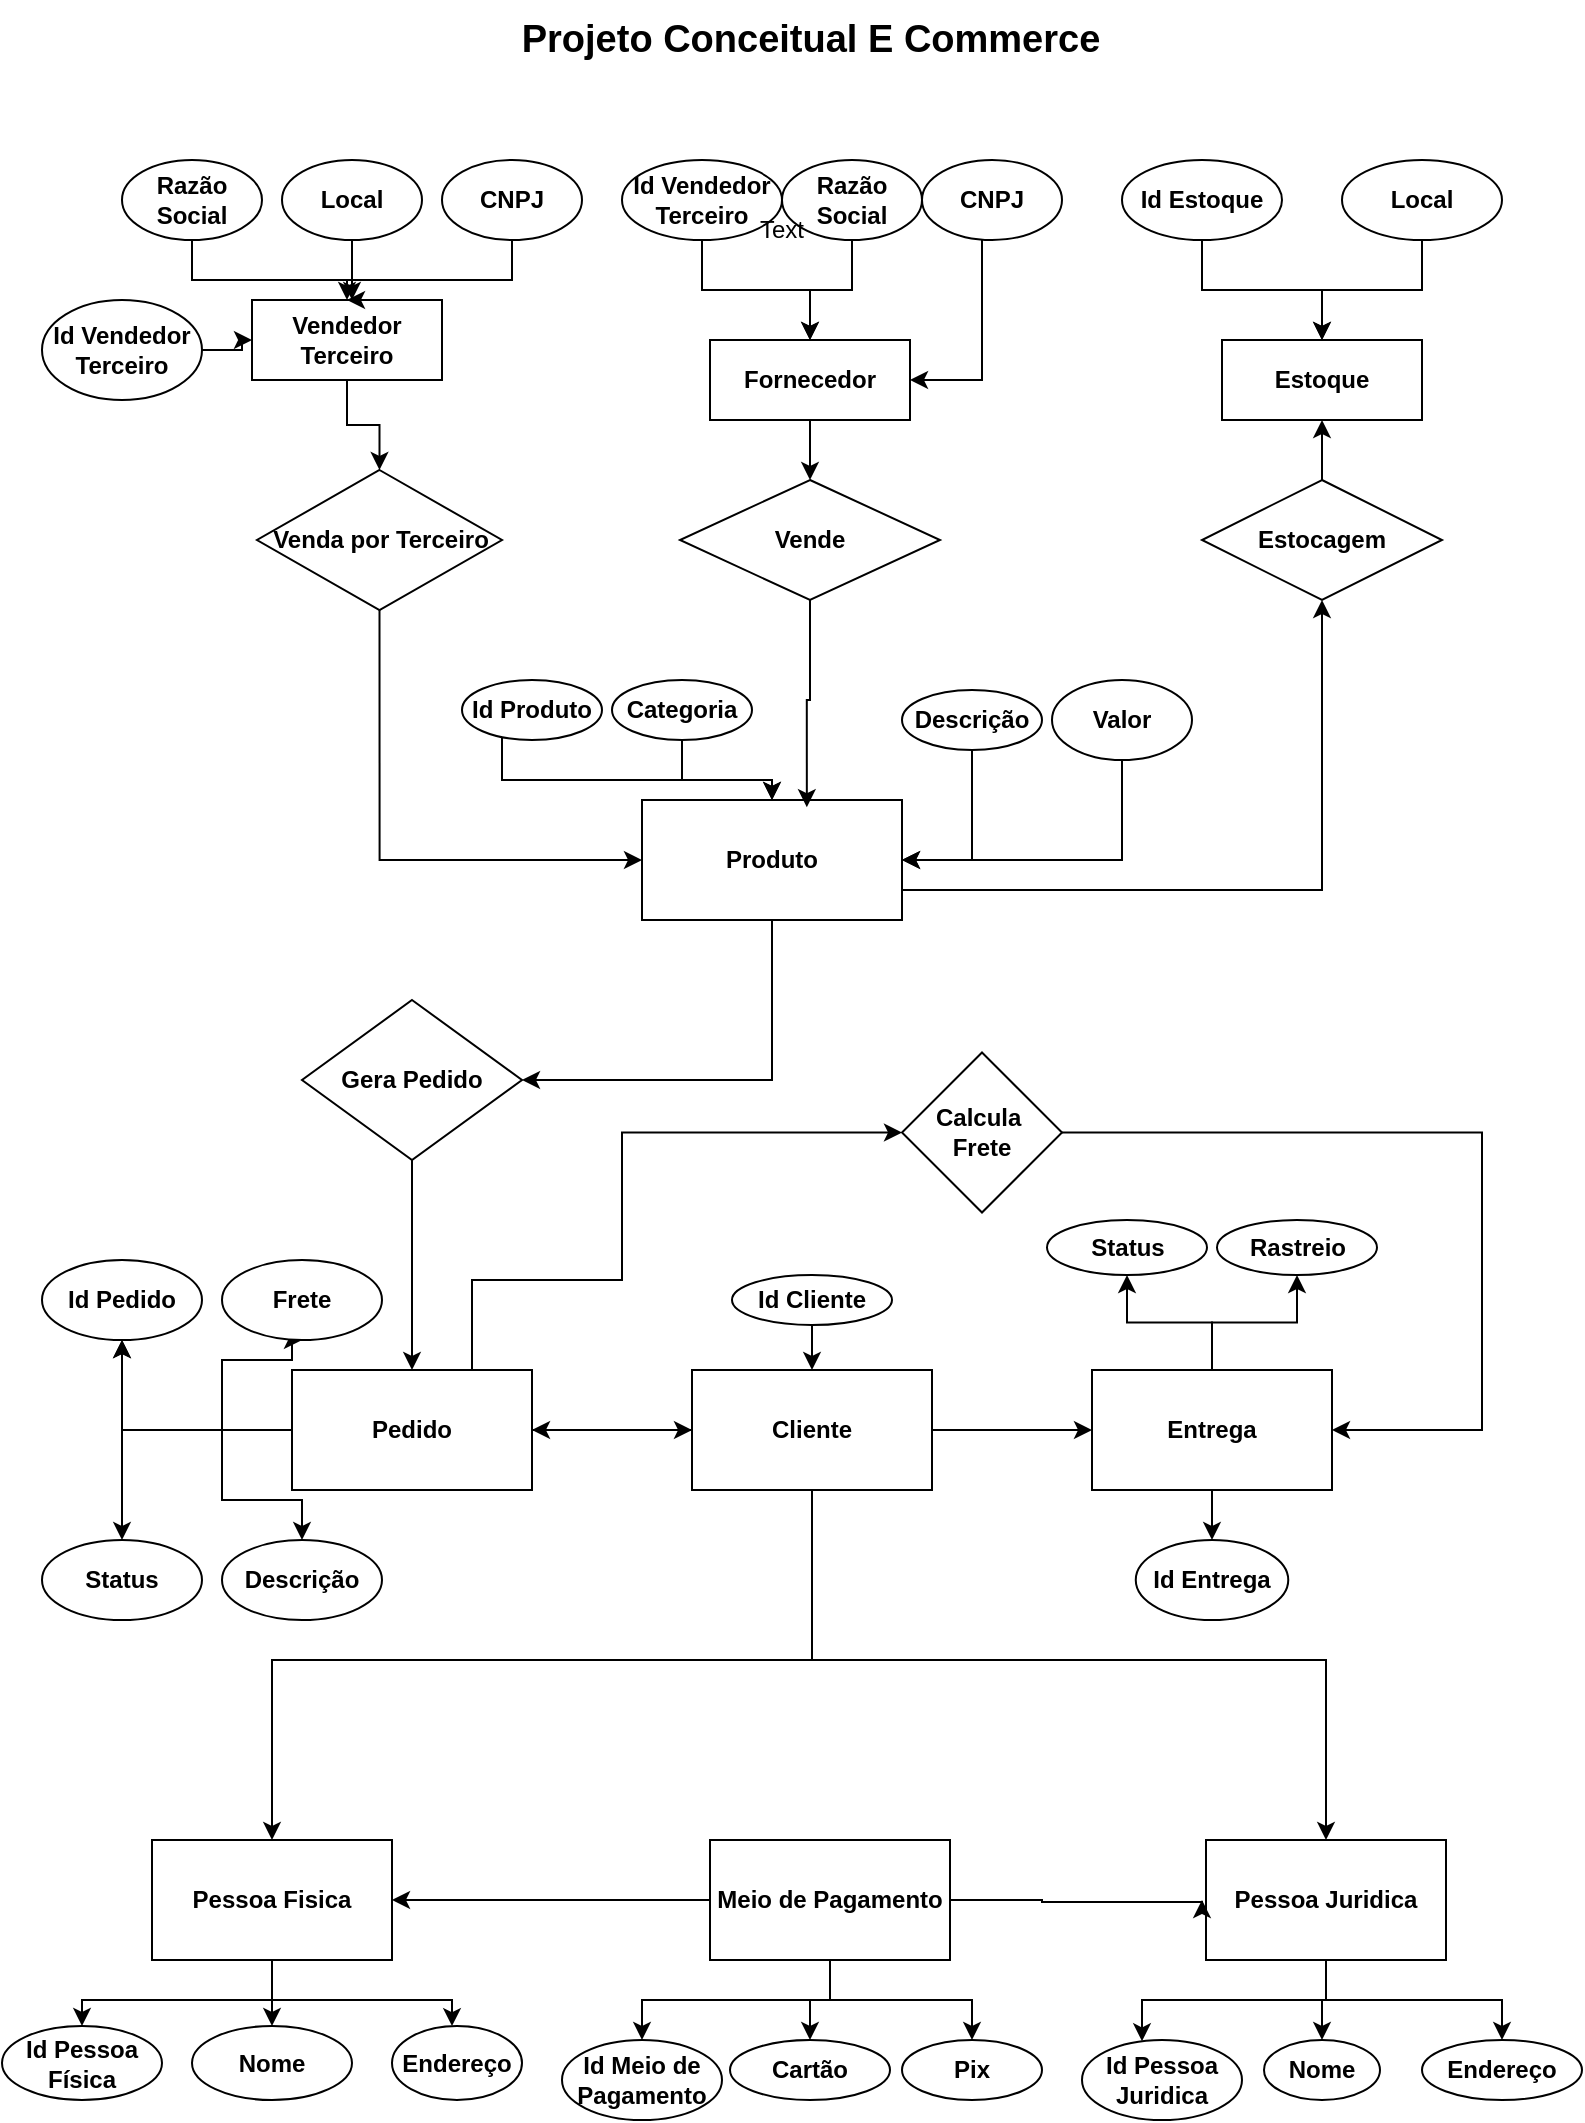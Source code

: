 <mxfile version="28.0.6">
  <diagram name="Página-1" id="JUSJkalxny0yvm6Zowmh">
    <mxGraphModel dx="1042" dy="658" grid="1" gridSize="10" guides="1" tooltips="1" connect="1" arrows="1" fold="1" page="1" pageScale="1" pageWidth="827" pageHeight="1169" math="0" shadow="0">
      <root>
        <mxCell id="0" />
        <mxCell id="1" parent="0" />
        <mxCell id="VsuFRudhNP4ZYefPX1qQ-18" value="" style="edgeStyle=orthogonalEdgeStyle;rounded=0;orthogonalLoop=1;jettySize=auto;html=1;fontStyle=1;fontFamily=Helvetica;" edge="1" parent="1" source="VsuFRudhNP4ZYefPX1qQ-1" target="VsuFRudhNP4ZYefPX1qQ-17">
          <mxGeometry relative="1" as="geometry" />
        </mxCell>
        <mxCell id="VsuFRudhNP4ZYefPX1qQ-1" value="Vendedor Terceiro" style="whiteSpace=wrap;html=1;align=center;fontStyle=1;fontFamily=Helvetica;" vertex="1" parent="1">
          <mxGeometry x="145" y="180" width="95" height="40" as="geometry" />
        </mxCell>
        <mxCell id="VsuFRudhNP4ZYefPX1qQ-9" value="" style="edgeStyle=orthogonalEdgeStyle;rounded=0;orthogonalLoop=1;jettySize=auto;html=1;fontStyle=1;fontFamily=Helvetica;" edge="1" parent="1" source="VsuFRudhNP4ZYefPX1qQ-2" target="VsuFRudhNP4ZYefPX1qQ-1">
          <mxGeometry relative="1" as="geometry">
            <Array as="points">
              <mxPoint x="115" y="170" />
              <mxPoint x="195" y="170" />
            </Array>
          </mxGeometry>
        </mxCell>
        <mxCell id="VsuFRudhNP4ZYefPX1qQ-2" value="Razão Social" style="ellipse;whiteSpace=wrap;html=1;align=center;fontStyle=1;fontFamily=Helvetica;" vertex="1" parent="1">
          <mxGeometry x="80" y="110" width="70" height="40" as="geometry" />
        </mxCell>
        <mxCell id="VsuFRudhNP4ZYefPX1qQ-10" value="" style="edgeStyle=orthogonalEdgeStyle;rounded=0;orthogonalLoop=1;jettySize=auto;html=1;fontStyle=1;fontFamily=Helvetica;" edge="1" parent="1" source="VsuFRudhNP4ZYefPX1qQ-4" target="VsuFRudhNP4ZYefPX1qQ-1">
          <mxGeometry relative="1" as="geometry" />
        </mxCell>
        <mxCell id="VsuFRudhNP4ZYefPX1qQ-4" value="Local" style="ellipse;whiteSpace=wrap;html=1;align=center;fontStyle=1;fontFamily=Helvetica;" vertex="1" parent="1">
          <mxGeometry x="160" y="110" width="70" height="40" as="geometry" />
        </mxCell>
        <mxCell id="VsuFRudhNP4ZYefPX1qQ-14" value="" style="edgeStyle=orthogonalEdgeStyle;rounded=0;orthogonalLoop=1;jettySize=auto;html=1;entryX=0.5;entryY=0;entryDx=0;entryDy=0;fontStyle=1;fontFamily=Helvetica;" edge="1" parent="1" source="VsuFRudhNP4ZYefPX1qQ-5" target="VsuFRudhNP4ZYefPX1qQ-1">
          <mxGeometry relative="1" as="geometry">
            <Array as="points">
              <mxPoint x="275" y="170" />
              <mxPoint x="195" y="170" />
            </Array>
          </mxGeometry>
        </mxCell>
        <mxCell id="VsuFRudhNP4ZYefPX1qQ-5" value="CNPJ" style="ellipse;whiteSpace=wrap;html=1;align=center;fontStyle=1;fontFamily=Helvetica;" vertex="1" parent="1">
          <mxGeometry x="240" y="110" width="70" height="40" as="geometry" />
        </mxCell>
        <mxCell id="VsuFRudhNP4ZYefPX1qQ-16" value="" style="edgeStyle=orthogonalEdgeStyle;rounded=0;orthogonalLoop=1;jettySize=auto;html=1;fontStyle=1;fontFamily=Helvetica;" edge="1" parent="1" source="VsuFRudhNP4ZYefPX1qQ-15" target="VsuFRudhNP4ZYefPX1qQ-1">
          <mxGeometry relative="1" as="geometry" />
        </mxCell>
        <mxCell id="VsuFRudhNP4ZYefPX1qQ-15" value="Id Vendedor Terceiro" style="ellipse;whiteSpace=wrap;html=1;align=center;fontStyle=1;fontFamily=Helvetica;" vertex="1" parent="1">
          <mxGeometry x="40" y="180" width="80" height="50" as="geometry" />
        </mxCell>
        <mxCell id="VsuFRudhNP4ZYefPX1qQ-31" value="" style="edgeStyle=orthogonalEdgeStyle;rounded=0;orthogonalLoop=1;jettySize=auto;html=1;entryX=0;entryY=0.5;entryDx=0;entryDy=0;exitX=0.5;exitY=1;exitDx=0;exitDy=0;fontStyle=1;fontFamily=Helvetica;" edge="1" parent="1" source="VsuFRudhNP4ZYefPX1qQ-17" target="VsuFRudhNP4ZYefPX1qQ-19">
          <mxGeometry relative="1" as="geometry">
            <mxPoint x="192.5" y="340" as="sourcePoint" />
            <Array as="points">
              <mxPoint x="209" y="460" />
            </Array>
          </mxGeometry>
        </mxCell>
        <mxCell id="VsuFRudhNP4ZYefPX1qQ-17" value="Venda por Terceiro" style="shape=rhombus;perimeter=rhombusPerimeter;whiteSpace=wrap;html=1;align=center;fontStyle=1;fontFamily=Helvetica;" vertex="1" parent="1">
          <mxGeometry x="147.5" y="265" width="122.5" height="70" as="geometry" />
        </mxCell>
        <mxCell id="VsuFRudhNP4ZYefPX1qQ-63" value="" style="edgeStyle=orthogonalEdgeStyle;rounded=0;orthogonalLoop=1;jettySize=auto;html=1;exitX=0.5;exitY=1;exitDx=0;exitDy=0;entryX=1;entryY=0.5;entryDx=0;entryDy=0;" edge="1" parent="1" source="VsuFRudhNP4ZYefPX1qQ-19" target="VsuFRudhNP4ZYefPX1qQ-62">
          <mxGeometry relative="1" as="geometry">
            <Array as="points">
              <mxPoint x="405" y="570" />
            </Array>
          </mxGeometry>
        </mxCell>
        <mxCell id="VsuFRudhNP4ZYefPX1qQ-143" value="" style="edgeStyle=orthogonalEdgeStyle;rounded=0;orthogonalLoop=1;jettySize=auto;html=1;exitX=1;exitY=0.75;exitDx=0;exitDy=0;entryX=0.5;entryY=1;entryDx=0;entryDy=0;" edge="1" parent="1" source="VsuFRudhNP4ZYefPX1qQ-19" target="VsuFRudhNP4ZYefPX1qQ-46">
          <mxGeometry relative="1" as="geometry">
            <mxPoint x="622.5" y="480" as="targetPoint" />
          </mxGeometry>
        </mxCell>
        <mxCell id="VsuFRudhNP4ZYefPX1qQ-19" value="Produto" style="whiteSpace=wrap;html=1;align=center;fontStyle=1;fontFamily=Helvetica;" vertex="1" parent="1">
          <mxGeometry x="340" y="430" width="130" height="60" as="geometry" />
        </mxCell>
        <mxCell id="VsuFRudhNP4ZYefPX1qQ-28" value="" style="edgeStyle=orthogonalEdgeStyle;rounded=0;orthogonalLoop=1;jettySize=auto;html=1;entryX=0.5;entryY=0;entryDx=0;entryDy=0;fontStyle=1;fontFamily=Helvetica;" edge="1" parent="1" source="VsuFRudhNP4ZYefPX1qQ-20" target="VsuFRudhNP4ZYefPX1qQ-19">
          <mxGeometry relative="1" as="geometry">
            <Array as="points">
              <mxPoint x="270" y="420" />
              <mxPoint x="405" y="420" />
            </Array>
          </mxGeometry>
        </mxCell>
        <mxCell id="VsuFRudhNP4ZYefPX1qQ-20" value="Id Produto" style="ellipse;whiteSpace=wrap;html=1;align=center;fontStyle=1;fontFamily=Helvetica;" vertex="1" parent="1">
          <mxGeometry x="250" y="370" width="70" height="30" as="geometry" />
        </mxCell>
        <mxCell id="VsuFRudhNP4ZYefPX1qQ-27" value="" style="edgeStyle=orthogonalEdgeStyle;rounded=0;orthogonalLoop=1;jettySize=auto;html=1;fontStyle=1;fontFamily=Helvetica;" edge="1" parent="1" source="VsuFRudhNP4ZYefPX1qQ-21" target="VsuFRudhNP4ZYefPX1qQ-19">
          <mxGeometry relative="1" as="geometry" />
        </mxCell>
        <mxCell id="VsuFRudhNP4ZYefPX1qQ-21" value="Categoria" style="ellipse;whiteSpace=wrap;html=1;align=center;fontStyle=1;fontFamily=Helvetica;" vertex="1" parent="1">
          <mxGeometry x="325" y="370" width="70" height="30" as="geometry" />
        </mxCell>
        <mxCell id="VsuFRudhNP4ZYefPX1qQ-26" value="" style="edgeStyle=orthogonalEdgeStyle;rounded=0;orthogonalLoop=1;jettySize=auto;html=1;entryX=1;entryY=0.5;entryDx=0;entryDy=0;fontStyle=1;fontFamily=Helvetica;" edge="1" parent="1" source="VsuFRudhNP4ZYefPX1qQ-22" target="VsuFRudhNP4ZYefPX1qQ-19">
          <mxGeometry relative="1" as="geometry" />
        </mxCell>
        <mxCell id="VsuFRudhNP4ZYefPX1qQ-22" value="Descrição" style="ellipse;whiteSpace=wrap;html=1;align=center;fontStyle=1;fontFamily=Helvetica;" vertex="1" parent="1">
          <mxGeometry x="470" y="375" width="70" height="30" as="geometry" />
        </mxCell>
        <mxCell id="VsuFRudhNP4ZYefPX1qQ-24" value="" style="edgeStyle=orthogonalEdgeStyle;rounded=0;orthogonalLoop=1;jettySize=auto;html=1;fontStyle=1;fontFamily=Helvetica;entryX=1;entryY=0.5;entryDx=0;entryDy=0;" edge="1" parent="1" source="VsuFRudhNP4ZYefPX1qQ-23" target="VsuFRudhNP4ZYefPX1qQ-19">
          <mxGeometry relative="1" as="geometry">
            <Array as="points">
              <mxPoint x="580" y="460" />
            </Array>
          </mxGeometry>
        </mxCell>
        <mxCell id="VsuFRudhNP4ZYefPX1qQ-23" value="Valor" style="ellipse;whiteSpace=wrap;html=1;align=center;fontStyle=1;fontFamily=Helvetica;" vertex="1" parent="1">
          <mxGeometry x="545" y="370" width="70" height="40" as="geometry" />
        </mxCell>
        <mxCell id="VsuFRudhNP4ZYefPX1qQ-44" value="" style="edgeStyle=orthogonalEdgeStyle;rounded=0;orthogonalLoop=1;jettySize=auto;html=1;fontStyle=1;fontFamily=Helvetica;" edge="1" parent="1" source="VsuFRudhNP4ZYefPX1qQ-34" target="VsuFRudhNP4ZYefPX1qQ-42">
          <mxGeometry relative="1" as="geometry" />
        </mxCell>
        <mxCell id="VsuFRudhNP4ZYefPX1qQ-34" value="Fornecedor" style="whiteSpace=wrap;html=1;align=center;fontStyle=1;fontFamily=Helvetica;" vertex="1" parent="1">
          <mxGeometry x="374" y="200" width="100" height="40" as="geometry" />
        </mxCell>
        <mxCell id="VsuFRudhNP4ZYefPX1qQ-39" value="" style="edgeStyle=orthogonalEdgeStyle;rounded=0;orthogonalLoop=1;jettySize=auto;html=1;fontStyle=1;fontFamily=Helvetica;" edge="1" parent="1" source="VsuFRudhNP4ZYefPX1qQ-35" target="VsuFRudhNP4ZYefPX1qQ-34">
          <mxGeometry relative="1" as="geometry" />
        </mxCell>
        <mxCell id="VsuFRudhNP4ZYefPX1qQ-35" value="Razão Social" style="ellipse;whiteSpace=wrap;html=1;align=center;fontStyle=1;fontFamily=Helvetica;" vertex="1" parent="1">
          <mxGeometry x="410" y="110" width="70" height="40" as="geometry" />
        </mxCell>
        <mxCell id="VsuFRudhNP4ZYefPX1qQ-41" value="" style="edgeStyle=orthogonalEdgeStyle;rounded=0;orthogonalLoop=1;jettySize=auto;html=1;entryX=1;entryY=0.5;entryDx=0;entryDy=0;fontStyle=1;fontFamily=Helvetica;" edge="1" parent="1" source="VsuFRudhNP4ZYefPX1qQ-36" target="VsuFRudhNP4ZYefPX1qQ-34">
          <mxGeometry relative="1" as="geometry">
            <Array as="points">
              <mxPoint x="510" y="220" />
            </Array>
          </mxGeometry>
        </mxCell>
        <mxCell id="VsuFRudhNP4ZYefPX1qQ-36" value="CNPJ" style="ellipse;whiteSpace=wrap;html=1;align=center;fontStyle=1;fontFamily=Helvetica;" vertex="1" parent="1">
          <mxGeometry x="480" y="110" width="70" height="40" as="geometry" />
        </mxCell>
        <mxCell id="VsuFRudhNP4ZYefPX1qQ-38" value="" style="edgeStyle=orthogonalEdgeStyle;rounded=0;orthogonalLoop=1;jettySize=auto;html=1;fontStyle=1;fontFamily=Helvetica;" edge="1" parent="1" source="VsuFRudhNP4ZYefPX1qQ-37" target="VsuFRudhNP4ZYefPX1qQ-34">
          <mxGeometry relative="1" as="geometry" />
        </mxCell>
        <mxCell id="VsuFRudhNP4ZYefPX1qQ-37" value="Id Vendedor Terceiro" style="ellipse;whiteSpace=wrap;html=1;align=center;fontStyle=1;fontFamily=Helvetica;" vertex="1" parent="1">
          <mxGeometry x="330" y="110" width="80" height="40" as="geometry" />
        </mxCell>
        <mxCell id="VsuFRudhNP4ZYefPX1qQ-43" value="" style="edgeStyle=orthogonalEdgeStyle;rounded=0;orthogonalLoop=1;jettySize=auto;html=1;fontStyle=1;fontFamily=Helvetica;entryX=0.634;entryY=0.06;entryDx=0;entryDy=0;entryPerimeter=0;" edge="1" parent="1" source="VsuFRudhNP4ZYefPX1qQ-42" target="VsuFRudhNP4ZYefPX1qQ-19">
          <mxGeometry relative="1" as="geometry">
            <mxPoint x="420" y="430" as="targetPoint" />
          </mxGeometry>
        </mxCell>
        <mxCell id="VsuFRudhNP4ZYefPX1qQ-42" value="Vende" style="shape=rhombus;perimeter=rhombusPerimeter;whiteSpace=wrap;html=1;align=center;fontStyle=1;fontFamily=Helvetica;" vertex="1" parent="1">
          <mxGeometry x="359" y="270" width="130" height="60" as="geometry" />
        </mxCell>
        <mxCell id="VsuFRudhNP4ZYefPX1qQ-51" value="" style="edgeStyle=orthogonalEdgeStyle;rounded=0;orthogonalLoop=1;jettySize=auto;html=1;" edge="1" parent="1" source="VsuFRudhNP4ZYefPX1qQ-46" target="VsuFRudhNP4ZYefPX1qQ-47">
          <mxGeometry relative="1" as="geometry" />
        </mxCell>
        <mxCell id="VsuFRudhNP4ZYefPX1qQ-46" value="Estocagem" style="shape=rhombus;perimeter=rhombusPerimeter;whiteSpace=wrap;html=1;align=center;fontStyle=1;fontFamily=Helvetica;" vertex="1" parent="1">
          <mxGeometry x="620" y="270" width="120" height="60" as="geometry" />
        </mxCell>
        <mxCell id="VsuFRudhNP4ZYefPX1qQ-47" value="Estoque" style="whiteSpace=wrap;html=1;align=center;fontStyle=1;fontFamily=Helvetica;" vertex="1" parent="1">
          <mxGeometry x="630" y="200" width="100" height="40" as="geometry" />
        </mxCell>
        <mxCell id="VsuFRudhNP4ZYefPX1qQ-52" value="" style="edgeStyle=orthogonalEdgeStyle;rounded=0;orthogonalLoop=1;jettySize=auto;html=1;" edge="1" parent="1" source="VsuFRudhNP4ZYefPX1qQ-48" target="VsuFRudhNP4ZYefPX1qQ-47">
          <mxGeometry relative="1" as="geometry" />
        </mxCell>
        <mxCell id="VsuFRudhNP4ZYefPX1qQ-48" value="Id Estoque" style="ellipse;whiteSpace=wrap;html=1;align=center;fontStyle=1;fontFamily=Helvetica;" vertex="1" parent="1">
          <mxGeometry x="580" y="110" width="80" height="40" as="geometry" />
        </mxCell>
        <mxCell id="VsuFRudhNP4ZYefPX1qQ-53" value="" style="edgeStyle=orthogonalEdgeStyle;rounded=0;orthogonalLoop=1;jettySize=auto;html=1;" edge="1" parent="1" source="VsuFRudhNP4ZYefPX1qQ-49" target="VsuFRudhNP4ZYefPX1qQ-47">
          <mxGeometry relative="1" as="geometry" />
        </mxCell>
        <mxCell id="VsuFRudhNP4ZYefPX1qQ-49" value="Local" style="ellipse;whiteSpace=wrap;html=1;align=center;fontStyle=1;fontFamily=Helvetica;" vertex="1" parent="1">
          <mxGeometry x="690" y="110" width="80" height="40" as="geometry" />
        </mxCell>
        <mxCell id="VsuFRudhNP4ZYefPX1qQ-57" value="Text" style="text;html=1;align=center;verticalAlign=middle;whiteSpace=wrap;rounded=0;" vertex="1" parent="1">
          <mxGeometry x="380" y="130" width="60" height="30" as="geometry" />
        </mxCell>
        <mxCell id="VsuFRudhNP4ZYefPX1qQ-58" value="Projeto Conceitual E Commerce" style="text;html=1;align=center;verticalAlign=middle;resizable=0;points=[];autosize=1;strokeColor=none;fillColor=none;fontStyle=1;fontSize=19;" vertex="1" parent="1">
          <mxGeometry x="279" y="30" width="290" height="40" as="geometry" />
        </mxCell>
        <mxCell id="VsuFRudhNP4ZYefPX1qQ-66" value="" style="edgeStyle=orthogonalEdgeStyle;rounded=0;orthogonalLoop=1;jettySize=auto;html=1;" edge="1" parent="1" source="VsuFRudhNP4ZYefPX1qQ-62" target="VsuFRudhNP4ZYefPX1qQ-65">
          <mxGeometry relative="1" as="geometry" />
        </mxCell>
        <mxCell id="VsuFRudhNP4ZYefPX1qQ-62" value="Gera Pedido" style="rhombus;whiteSpace=wrap;html=1;fontStyle=1;" vertex="1" parent="1">
          <mxGeometry x="170" y="530" width="110" height="80" as="geometry" />
        </mxCell>
        <mxCell id="VsuFRudhNP4ZYefPX1qQ-68" value="" style="edgeStyle=orthogonalEdgeStyle;rounded=0;orthogonalLoop=1;jettySize=auto;html=1;" edge="1" parent="1" source="VsuFRudhNP4ZYefPX1qQ-65" target="VsuFRudhNP4ZYefPX1qQ-67">
          <mxGeometry relative="1" as="geometry" />
        </mxCell>
        <mxCell id="VsuFRudhNP4ZYefPX1qQ-69" value="" style="edgeStyle=orthogonalEdgeStyle;rounded=0;orthogonalLoop=1;jettySize=auto;html=1;" edge="1" parent="1" source="VsuFRudhNP4ZYefPX1qQ-65" target="VsuFRudhNP4ZYefPX1qQ-67">
          <mxGeometry relative="1" as="geometry" />
        </mxCell>
        <mxCell id="VsuFRudhNP4ZYefPX1qQ-71" value="" style="edgeStyle=orthogonalEdgeStyle;rounded=0;orthogonalLoop=1;jettySize=auto;html=1;" edge="1" parent="1" source="VsuFRudhNP4ZYefPX1qQ-65" target="VsuFRudhNP4ZYefPX1qQ-70">
          <mxGeometry relative="1" as="geometry" />
        </mxCell>
        <mxCell id="VsuFRudhNP4ZYefPX1qQ-76" value="" style="edgeStyle=orthogonalEdgeStyle;rounded=0;orthogonalLoop=1;jettySize=auto;html=1;exitX=0;exitY=0.5;exitDx=0;exitDy=0;entryX=0.5;entryY=1;entryDx=0;entryDy=0;" edge="1" parent="1" source="VsuFRudhNP4ZYefPX1qQ-65" target="VsuFRudhNP4ZYefPX1qQ-75">
          <mxGeometry relative="1" as="geometry">
            <Array as="points">
              <mxPoint x="130" y="745" />
              <mxPoint x="130" y="710" />
              <mxPoint x="165" y="710" />
            </Array>
          </mxGeometry>
        </mxCell>
        <mxCell id="VsuFRudhNP4ZYefPX1qQ-134" value="" style="edgeStyle=orthogonalEdgeStyle;rounded=0;orthogonalLoop=1;jettySize=auto;html=1;" edge="1" parent="1" source="VsuFRudhNP4ZYefPX1qQ-65" target="VsuFRudhNP4ZYefPX1qQ-77">
          <mxGeometry relative="1" as="geometry" />
        </mxCell>
        <mxCell id="VsuFRudhNP4ZYefPX1qQ-135" value="" style="edgeStyle=orthogonalEdgeStyle;rounded=0;orthogonalLoop=1;jettySize=auto;html=1;" edge="1" parent="1" source="VsuFRudhNP4ZYefPX1qQ-65" target="VsuFRudhNP4ZYefPX1qQ-72">
          <mxGeometry relative="1" as="geometry">
            <Array as="points">
              <mxPoint x="130" y="745" />
              <mxPoint x="130" y="780" />
              <mxPoint x="170" y="780" />
            </Array>
          </mxGeometry>
        </mxCell>
        <mxCell id="VsuFRudhNP4ZYefPX1qQ-137" value="" style="edgeStyle=orthogonalEdgeStyle;rounded=0;orthogonalLoop=1;jettySize=auto;html=1;entryX=0;entryY=0.5;entryDx=0;entryDy=0;exitX=0.75;exitY=0;exitDx=0;exitDy=0;" edge="1" parent="1" source="VsuFRudhNP4ZYefPX1qQ-65" target="VsuFRudhNP4ZYefPX1qQ-136">
          <mxGeometry relative="1" as="geometry">
            <mxPoint x="295" y="751.25" as="sourcePoint" />
            <Array as="points">
              <mxPoint x="255" y="670" />
              <mxPoint x="330" y="670" />
              <mxPoint x="330" y="596" />
            </Array>
          </mxGeometry>
        </mxCell>
        <mxCell id="VsuFRudhNP4ZYefPX1qQ-65" value="Pedido" style="whiteSpace=wrap;html=1;fontStyle=1;" vertex="1" parent="1">
          <mxGeometry x="165" y="715" width="120" height="60" as="geometry" />
        </mxCell>
        <mxCell id="VsuFRudhNP4ZYefPX1qQ-67" value="Id Pedido" style="ellipse;whiteSpace=wrap;html=1;fontStyle=1;" vertex="1" parent="1">
          <mxGeometry x="40" y="660" width="80" height="40" as="geometry" />
        </mxCell>
        <mxCell id="VsuFRudhNP4ZYefPX1qQ-70" value="Status" style="ellipse;whiteSpace=wrap;html=1;fontStyle=1;" vertex="1" parent="1">
          <mxGeometry x="40" y="800" width="80" height="40" as="geometry" />
        </mxCell>
        <mxCell id="VsuFRudhNP4ZYefPX1qQ-72" value="Descrição" style="ellipse;whiteSpace=wrap;html=1;fontStyle=1;" vertex="1" parent="1">
          <mxGeometry x="130" y="800" width="80" height="40" as="geometry" />
        </mxCell>
        <mxCell id="VsuFRudhNP4ZYefPX1qQ-75" value="Frete" style="ellipse;whiteSpace=wrap;html=1;fontStyle=1;" vertex="1" parent="1">
          <mxGeometry x="130" y="660" width="80" height="40" as="geometry" />
        </mxCell>
        <mxCell id="VsuFRudhNP4ZYefPX1qQ-79" value="" style="edgeStyle=orthogonalEdgeStyle;rounded=0;orthogonalLoop=1;jettySize=auto;html=1;" edge="1" parent="1" source="VsuFRudhNP4ZYefPX1qQ-77" target="VsuFRudhNP4ZYefPX1qQ-65">
          <mxGeometry relative="1" as="geometry" />
        </mxCell>
        <mxCell id="VsuFRudhNP4ZYefPX1qQ-81" value="" style="edgeStyle=orthogonalEdgeStyle;rounded=0;orthogonalLoop=1;jettySize=auto;html=1;entryX=0.5;entryY=0;entryDx=0;entryDy=0;" edge="1" parent="1" source="VsuFRudhNP4ZYefPX1qQ-77" target="VsuFRudhNP4ZYefPX1qQ-80">
          <mxGeometry relative="1" as="geometry">
            <Array as="points">
              <mxPoint x="425" y="860" />
              <mxPoint x="155" y="860" />
            </Array>
          </mxGeometry>
        </mxCell>
        <mxCell id="VsuFRudhNP4ZYefPX1qQ-86" value="" style="edgeStyle=orthogonalEdgeStyle;rounded=0;orthogonalLoop=1;jettySize=auto;html=1;entryX=0.5;entryY=0;entryDx=0;entryDy=0;" edge="1" parent="1" source="VsuFRudhNP4ZYefPX1qQ-77" target="VsuFRudhNP4ZYefPX1qQ-97">
          <mxGeometry relative="1" as="geometry">
            <mxPoint x="620" y="910" as="targetPoint" />
            <Array as="points">
              <mxPoint x="425" y="860" />
              <mxPoint x="682" y="860" />
            </Array>
          </mxGeometry>
        </mxCell>
        <mxCell id="VsuFRudhNP4ZYefPX1qQ-125" value="" style="edgeStyle=orthogonalEdgeStyle;rounded=0;orthogonalLoop=1;jettySize=auto;html=1;" edge="1" parent="1" source="VsuFRudhNP4ZYefPX1qQ-77" target="VsuFRudhNP4ZYefPX1qQ-124">
          <mxGeometry relative="1" as="geometry" />
        </mxCell>
        <mxCell id="VsuFRudhNP4ZYefPX1qQ-77" value="Cliente" style="whiteSpace=wrap;html=1;fontStyle=1;" vertex="1" parent="1">
          <mxGeometry x="365" y="715" width="120" height="60" as="geometry" />
        </mxCell>
        <mxCell id="VsuFRudhNP4ZYefPX1qQ-88" value="" style="edgeStyle=orthogonalEdgeStyle;rounded=0;orthogonalLoop=1;jettySize=auto;html=1;" edge="1" parent="1" source="VsuFRudhNP4ZYefPX1qQ-80" target="VsuFRudhNP4ZYefPX1qQ-87">
          <mxGeometry relative="1" as="geometry">
            <Array as="points">
              <mxPoint x="155" y="1030" />
              <mxPoint x="60" y="1030" />
            </Array>
          </mxGeometry>
        </mxCell>
        <mxCell id="VsuFRudhNP4ZYefPX1qQ-90" value="" style="edgeStyle=orthogonalEdgeStyle;rounded=0;orthogonalLoop=1;jettySize=auto;html=1;" edge="1" parent="1" source="VsuFRudhNP4ZYefPX1qQ-80" target="VsuFRudhNP4ZYefPX1qQ-89">
          <mxGeometry relative="1" as="geometry" />
        </mxCell>
        <mxCell id="VsuFRudhNP4ZYefPX1qQ-92" value="" style="edgeStyle=orthogonalEdgeStyle;rounded=0;orthogonalLoop=1;jettySize=auto;html=1;" edge="1" parent="1" source="VsuFRudhNP4ZYefPX1qQ-80" target="VsuFRudhNP4ZYefPX1qQ-91">
          <mxGeometry relative="1" as="geometry">
            <Array as="points">
              <mxPoint x="155" y="1030" />
              <mxPoint x="245" y="1030" />
            </Array>
          </mxGeometry>
        </mxCell>
        <mxCell id="VsuFRudhNP4ZYefPX1qQ-80" value="Pessoa Fisica" style="whiteSpace=wrap;html=1;fontStyle=1;" vertex="1" parent="1">
          <mxGeometry x="95" y="950" width="120" height="60" as="geometry" />
        </mxCell>
        <mxCell id="VsuFRudhNP4ZYefPX1qQ-84" value="" style="edgeStyle=orthogonalEdgeStyle;rounded=0;orthogonalLoop=1;jettySize=auto;html=1;" edge="1" parent="1" source="VsuFRudhNP4ZYefPX1qQ-82" target="VsuFRudhNP4ZYefPX1qQ-77">
          <mxGeometry relative="1" as="geometry" />
        </mxCell>
        <mxCell id="VsuFRudhNP4ZYefPX1qQ-82" value="Id Cliente" style="ellipse;whiteSpace=wrap;html=1;fontStyle=1;" vertex="1" parent="1">
          <mxGeometry x="385" y="667.5" width="80" height="25" as="geometry" />
        </mxCell>
        <mxCell id="VsuFRudhNP4ZYefPX1qQ-87" value="Id Pessoa Física" style="ellipse;whiteSpace=wrap;html=1;fontStyle=1;" vertex="1" parent="1">
          <mxGeometry x="20" y="1043" width="80" height="37" as="geometry" />
        </mxCell>
        <mxCell id="VsuFRudhNP4ZYefPX1qQ-89" value="Nome" style="ellipse;whiteSpace=wrap;html=1;fontStyle=1;" vertex="1" parent="1">
          <mxGeometry x="115" y="1043" width="80" height="37" as="geometry" />
        </mxCell>
        <mxCell id="VsuFRudhNP4ZYefPX1qQ-91" value="Endereço" style="ellipse;whiteSpace=wrap;html=1;fontStyle=1;" vertex="1" parent="1">
          <mxGeometry x="215" y="1043" width="65" height="37" as="geometry" />
        </mxCell>
        <mxCell id="VsuFRudhNP4ZYefPX1qQ-101" value="" style="edgeStyle=orthogonalEdgeStyle;rounded=0;orthogonalLoop=1;jettySize=auto;html=1;" edge="1" parent="1" source="VsuFRudhNP4ZYefPX1qQ-97" target="VsuFRudhNP4ZYefPX1qQ-99">
          <mxGeometry relative="1" as="geometry" />
        </mxCell>
        <mxCell id="VsuFRudhNP4ZYefPX1qQ-105" value="" style="edgeStyle=orthogonalEdgeStyle;rounded=0;orthogonalLoop=1;jettySize=auto;html=1;" edge="1" parent="1" source="VsuFRudhNP4ZYefPX1qQ-97" target="VsuFRudhNP4ZYefPX1qQ-104">
          <mxGeometry relative="1" as="geometry">
            <Array as="points">
              <mxPoint x="682" y="1030" />
              <mxPoint x="590" y="1030" />
            </Array>
          </mxGeometry>
        </mxCell>
        <mxCell id="VsuFRudhNP4ZYefPX1qQ-107" value="" style="edgeStyle=orthogonalEdgeStyle;rounded=0;orthogonalLoop=1;jettySize=auto;html=1;" edge="1" parent="1" source="VsuFRudhNP4ZYefPX1qQ-97" target="VsuFRudhNP4ZYefPX1qQ-106">
          <mxGeometry relative="1" as="geometry">
            <Array as="points">
              <mxPoint x="682" y="1030" />
              <mxPoint x="770" y="1030" />
            </Array>
          </mxGeometry>
        </mxCell>
        <mxCell id="VsuFRudhNP4ZYefPX1qQ-97" value="Pessoa Juridica" style="whiteSpace=wrap;html=1;fontStyle=1;" vertex="1" parent="1">
          <mxGeometry x="622" y="950" width="120" height="60" as="geometry" />
        </mxCell>
        <mxCell id="VsuFRudhNP4ZYefPX1qQ-99" value="Nome" style="ellipse;whiteSpace=wrap;html=1;fontStyle=1;" vertex="1" parent="1">
          <mxGeometry x="651" y="1050" width="58" height="30" as="geometry" />
        </mxCell>
        <mxCell id="VsuFRudhNP4ZYefPX1qQ-104" value="Id Pessoa Juridica" style="ellipse;whiteSpace=wrap;html=1;fontStyle=1;" vertex="1" parent="1">
          <mxGeometry x="560" y="1050" width="80" height="40" as="geometry" />
        </mxCell>
        <mxCell id="VsuFRudhNP4ZYefPX1qQ-106" value="Endereço" style="ellipse;whiteSpace=wrap;html=1;fontStyle=1;" vertex="1" parent="1">
          <mxGeometry x="730" y="1050" width="80" height="30" as="geometry" />
        </mxCell>
        <mxCell id="VsuFRudhNP4ZYefPX1qQ-115" value="" style="edgeStyle=orthogonalEdgeStyle;rounded=0;orthogonalLoop=1;jettySize=auto;html=1;" edge="1" parent="1" source="VsuFRudhNP4ZYefPX1qQ-108" target="VsuFRudhNP4ZYefPX1qQ-114">
          <mxGeometry relative="1" as="geometry" />
        </mxCell>
        <mxCell id="VsuFRudhNP4ZYefPX1qQ-117" value="" style="edgeStyle=orthogonalEdgeStyle;rounded=0;orthogonalLoop=1;jettySize=auto;html=1;" edge="1" parent="1" source="VsuFRudhNP4ZYefPX1qQ-108" target="VsuFRudhNP4ZYefPX1qQ-116">
          <mxGeometry relative="1" as="geometry" />
        </mxCell>
        <mxCell id="VsuFRudhNP4ZYefPX1qQ-119" value="" style="edgeStyle=orthogonalEdgeStyle;rounded=0;orthogonalLoop=1;jettySize=auto;html=1;" edge="1" parent="1" source="VsuFRudhNP4ZYefPX1qQ-108" target="VsuFRudhNP4ZYefPX1qQ-118">
          <mxGeometry relative="1" as="geometry" />
        </mxCell>
        <mxCell id="VsuFRudhNP4ZYefPX1qQ-121" value="" style="edgeStyle=orthogonalEdgeStyle;rounded=0;orthogonalLoop=1;jettySize=auto;html=1;" edge="1" parent="1" source="VsuFRudhNP4ZYefPX1qQ-108">
          <mxGeometry relative="1" as="geometry">
            <mxPoint x="620" y="980" as="targetPoint" />
            <Array as="points">
              <mxPoint x="540" y="980" />
              <mxPoint x="540" y="981" />
            </Array>
          </mxGeometry>
        </mxCell>
        <mxCell id="VsuFRudhNP4ZYefPX1qQ-123" value="" style="edgeStyle=orthogonalEdgeStyle;rounded=0;orthogonalLoop=1;jettySize=auto;html=1;entryX=1;entryY=0.5;entryDx=0;entryDy=0;" edge="1" parent="1" source="VsuFRudhNP4ZYefPX1qQ-108" target="VsuFRudhNP4ZYefPX1qQ-80">
          <mxGeometry relative="1" as="geometry">
            <mxPoint x="294" y="980" as="targetPoint" />
          </mxGeometry>
        </mxCell>
        <mxCell id="VsuFRudhNP4ZYefPX1qQ-108" value="Meio de Pagamento" style="whiteSpace=wrap;html=1;fontStyle=1;" vertex="1" parent="1">
          <mxGeometry x="374" y="950" width="120" height="60" as="geometry" />
        </mxCell>
        <mxCell id="VsuFRudhNP4ZYefPX1qQ-114" value="Id Meio de Pagamento" style="ellipse;whiteSpace=wrap;html=1;fontStyle=1;" vertex="1" parent="1">
          <mxGeometry x="300" y="1050" width="80" height="40" as="geometry" />
        </mxCell>
        <mxCell id="VsuFRudhNP4ZYefPX1qQ-116" value="Cartão" style="ellipse;whiteSpace=wrap;html=1;fontStyle=1;" vertex="1" parent="1">
          <mxGeometry x="384" y="1050" width="80" height="30" as="geometry" />
        </mxCell>
        <mxCell id="VsuFRudhNP4ZYefPX1qQ-118" value="Pix" style="ellipse;whiteSpace=wrap;html=1;fontStyle=1;" vertex="1" parent="1">
          <mxGeometry x="470" y="1050" width="70" height="30" as="geometry" />
        </mxCell>
        <mxCell id="VsuFRudhNP4ZYefPX1qQ-128" value="" style="edgeStyle=orthogonalEdgeStyle;rounded=0;orthogonalLoop=1;jettySize=auto;html=1;" edge="1" parent="1" source="VsuFRudhNP4ZYefPX1qQ-124" target="VsuFRudhNP4ZYefPX1qQ-127">
          <mxGeometry relative="1" as="geometry" />
        </mxCell>
        <mxCell id="VsuFRudhNP4ZYefPX1qQ-130" value="" style="edgeStyle=orthogonalEdgeStyle;rounded=0;orthogonalLoop=1;jettySize=auto;html=1;" edge="1" parent="1" source="VsuFRudhNP4ZYefPX1qQ-124" target="VsuFRudhNP4ZYefPX1qQ-129">
          <mxGeometry relative="1" as="geometry" />
        </mxCell>
        <mxCell id="VsuFRudhNP4ZYefPX1qQ-141" value="" style="edgeStyle=orthogonalEdgeStyle;rounded=0;orthogonalLoop=1;jettySize=auto;html=1;" edge="1" parent="1" source="VsuFRudhNP4ZYefPX1qQ-124" target="VsuFRudhNP4ZYefPX1qQ-140">
          <mxGeometry relative="1" as="geometry" />
        </mxCell>
        <mxCell id="VsuFRudhNP4ZYefPX1qQ-124" value="Entrega" style="whiteSpace=wrap;html=1;fontStyle=1;" vertex="1" parent="1">
          <mxGeometry x="565" y="715" width="120" height="60" as="geometry" />
        </mxCell>
        <mxCell id="VsuFRudhNP4ZYefPX1qQ-127" value="Status" style="ellipse;whiteSpace=wrap;html=1;fontStyle=1;" vertex="1" parent="1">
          <mxGeometry x="542.5" y="640" width="80" height="27.5" as="geometry" />
        </mxCell>
        <mxCell id="VsuFRudhNP4ZYefPX1qQ-129" value="Rastreio" style="ellipse;whiteSpace=wrap;html=1;fontStyle=1;" vertex="1" parent="1">
          <mxGeometry x="627.5" y="640" width="80" height="27.5" as="geometry" />
        </mxCell>
        <mxCell id="VsuFRudhNP4ZYefPX1qQ-139" value="" style="edgeStyle=orthogonalEdgeStyle;rounded=0;orthogonalLoop=1;jettySize=auto;html=1;entryX=1;entryY=0.5;entryDx=0;entryDy=0;" edge="1" parent="1" source="VsuFRudhNP4ZYefPX1qQ-136" target="VsuFRudhNP4ZYefPX1qQ-124">
          <mxGeometry relative="1" as="geometry">
            <mxPoint x="750" y="730" as="targetPoint" />
            <Array as="points">
              <mxPoint x="760" y="596" />
              <mxPoint x="760" y="745" />
            </Array>
          </mxGeometry>
        </mxCell>
        <mxCell id="VsuFRudhNP4ZYefPX1qQ-136" value="Calcula&amp;nbsp; Frete" style="rhombus;whiteSpace=wrap;html=1;fontStyle=1;" vertex="1" parent="1">
          <mxGeometry x="470" y="556.25" width="80" height="80" as="geometry" />
        </mxCell>
        <mxCell id="VsuFRudhNP4ZYefPX1qQ-140" value="Id Entrega" style="ellipse;whiteSpace=wrap;html=1;fontStyle=1;" vertex="1" parent="1">
          <mxGeometry x="586.88" y="800" width="76.25" height="40" as="geometry" />
        </mxCell>
      </root>
    </mxGraphModel>
  </diagram>
</mxfile>
